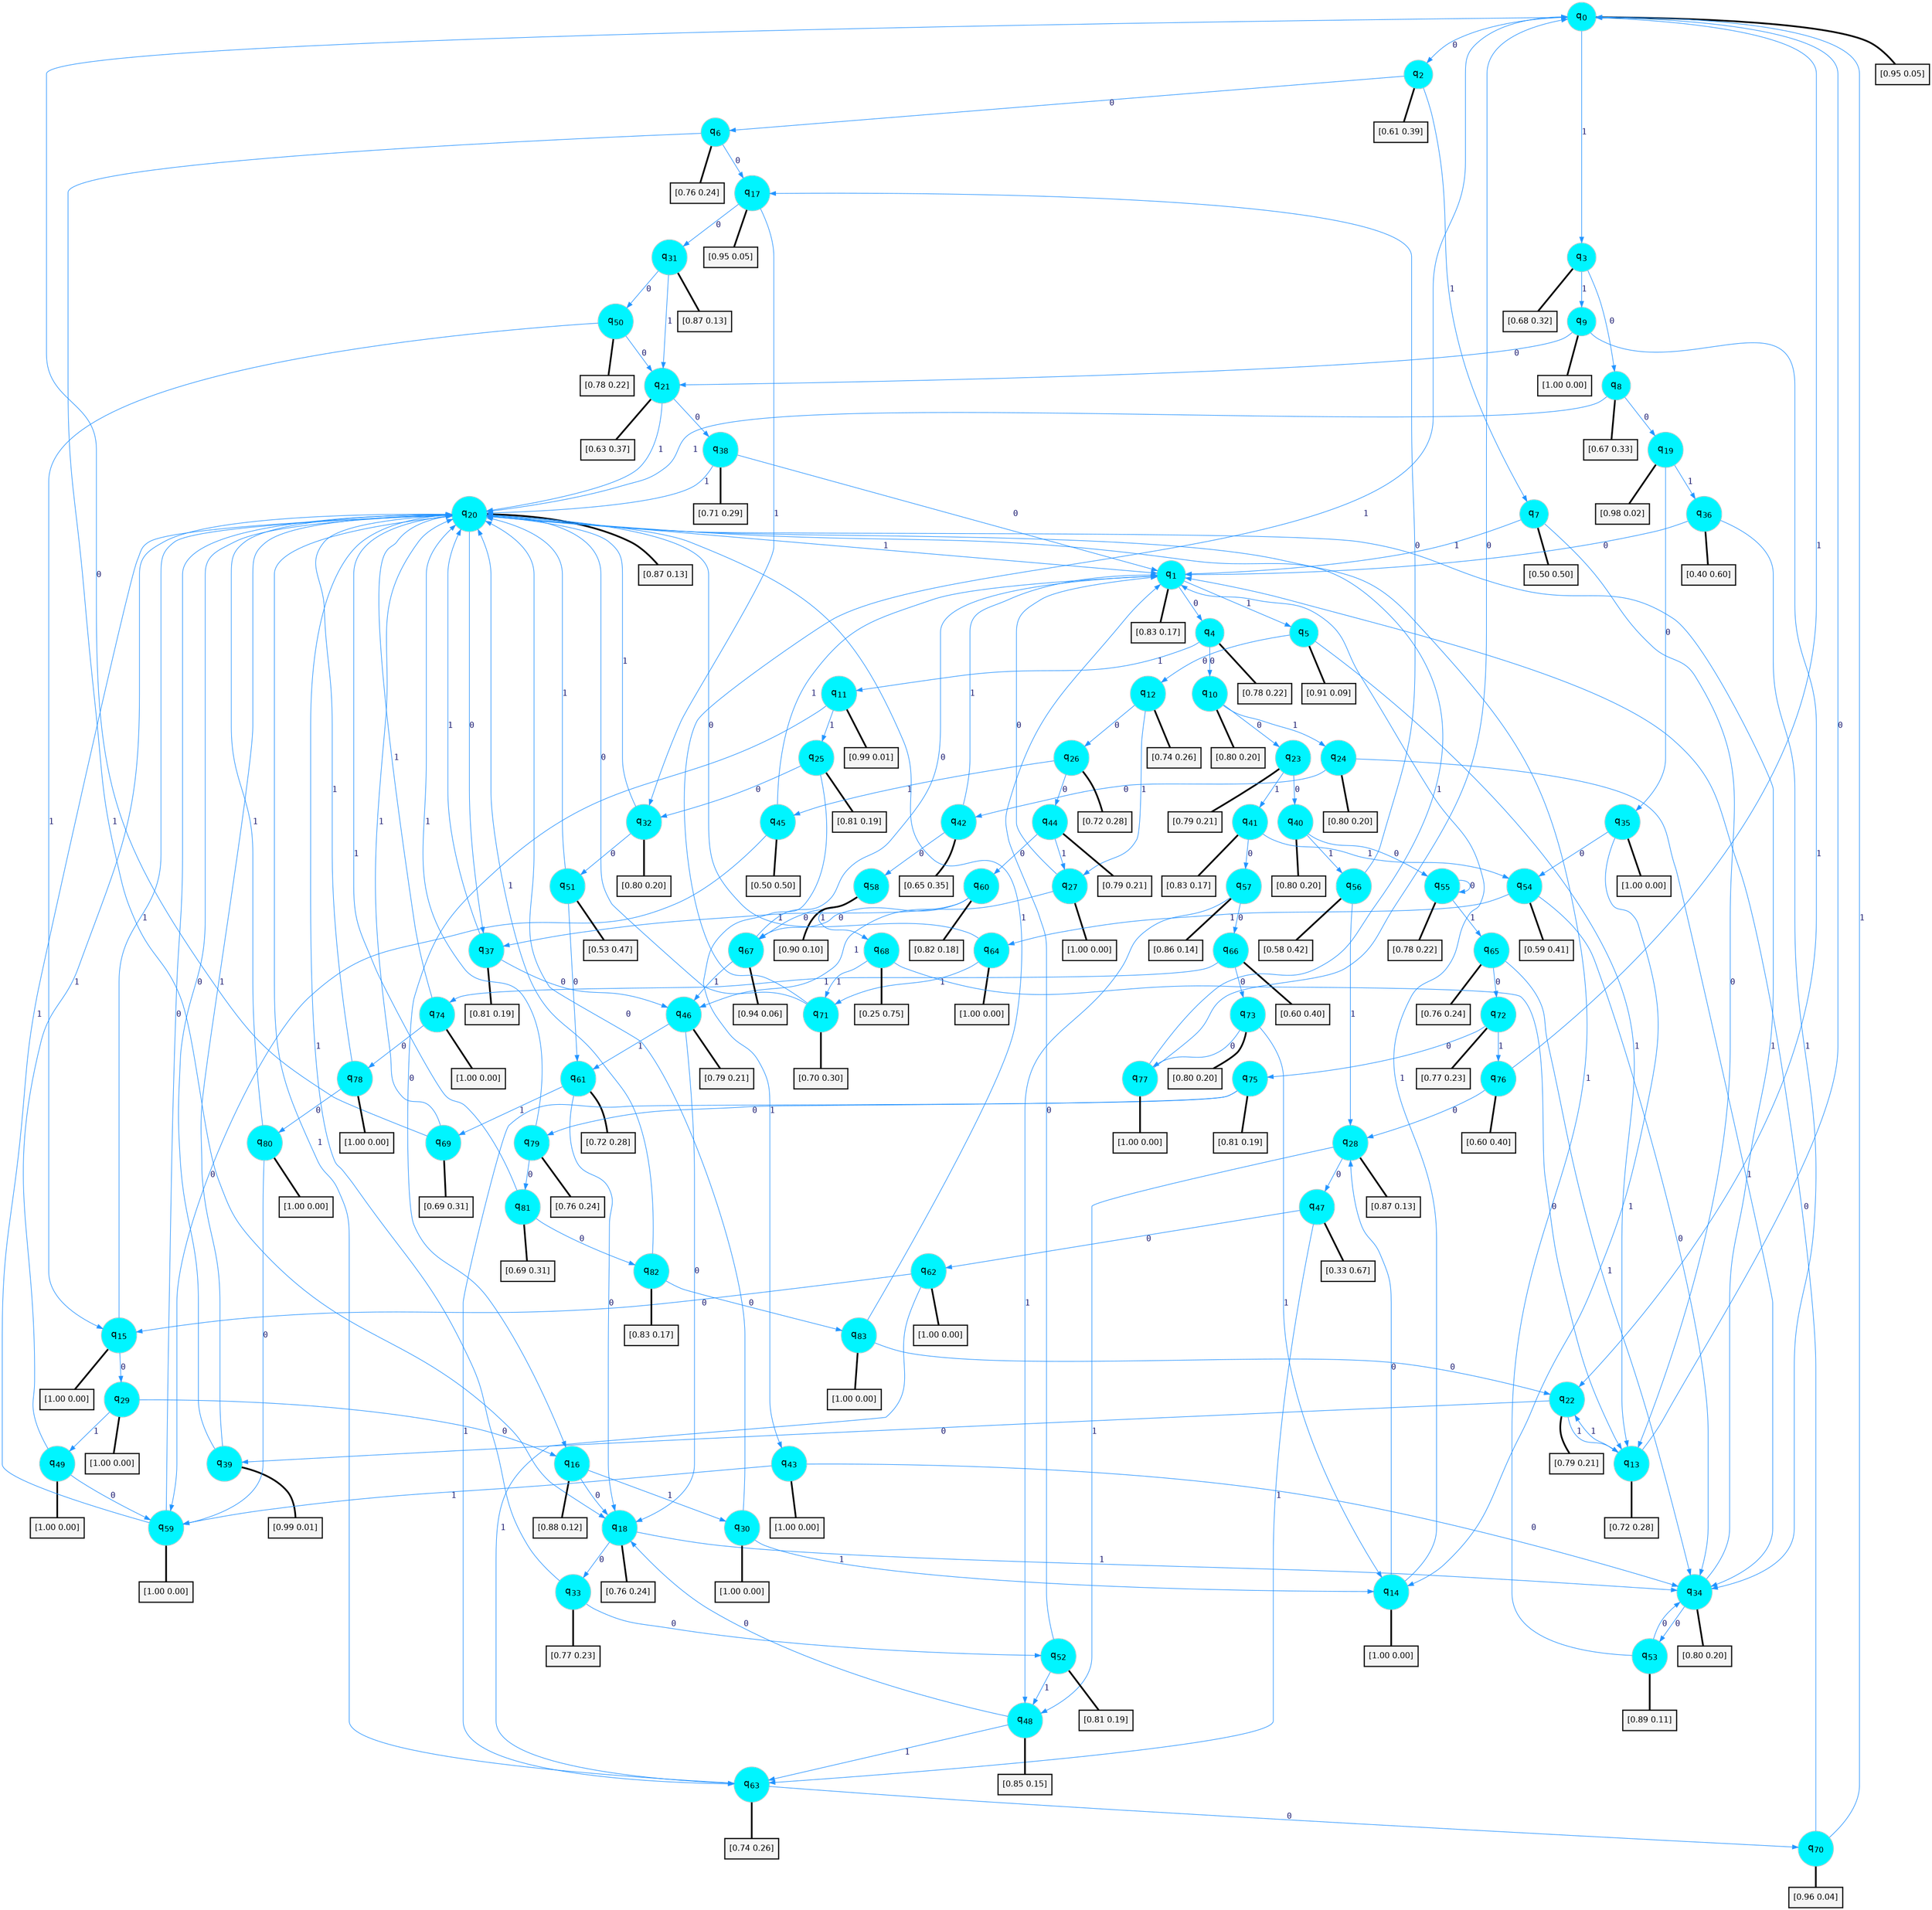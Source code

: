 digraph G {
graph [
bgcolor=transparent, dpi=300, rankdir=TD, size="40,25"];
node [
color=gray, fillcolor=turquoise1, fontcolor=black, fontname=Helvetica, fontsize=16, fontweight=bold, shape=circle, style=filled];
edge [
arrowsize=1, color=dodgerblue1, fontcolor=midnightblue, fontname=courier, fontweight=bold, penwidth=1, style=solid, weight=20];
0[label=<q<SUB>0</SUB>>];
1[label=<q<SUB>1</SUB>>];
2[label=<q<SUB>2</SUB>>];
3[label=<q<SUB>3</SUB>>];
4[label=<q<SUB>4</SUB>>];
5[label=<q<SUB>5</SUB>>];
6[label=<q<SUB>6</SUB>>];
7[label=<q<SUB>7</SUB>>];
8[label=<q<SUB>8</SUB>>];
9[label=<q<SUB>9</SUB>>];
10[label=<q<SUB>10</SUB>>];
11[label=<q<SUB>11</SUB>>];
12[label=<q<SUB>12</SUB>>];
13[label=<q<SUB>13</SUB>>];
14[label=<q<SUB>14</SUB>>];
15[label=<q<SUB>15</SUB>>];
16[label=<q<SUB>16</SUB>>];
17[label=<q<SUB>17</SUB>>];
18[label=<q<SUB>18</SUB>>];
19[label=<q<SUB>19</SUB>>];
20[label=<q<SUB>20</SUB>>];
21[label=<q<SUB>21</SUB>>];
22[label=<q<SUB>22</SUB>>];
23[label=<q<SUB>23</SUB>>];
24[label=<q<SUB>24</SUB>>];
25[label=<q<SUB>25</SUB>>];
26[label=<q<SUB>26</SUB>>];
27[label=<q<SUB>27</SUB>>];
28[label=<q<SUB>28</SUB>>];
29[label=<q<SUB>29</SUB>>];
30[label=<q<SUB>30</SUB>>];
31[label=<q<SUB>31</SUB>>];
32[label=<q<SUB>32</SUB>>];
33[label=<q<SUB>33</SUB>>];
34[label=<q<SUB>34</SUB>>];
35[label=<q<SUB>35</SUB>>];
36[label=<q<SUB>36</SUB>>];
37[label=<q<SUB>37</SUB>>];
38[label=<q<SUB>38</SUB>>];
39[label=<q<SUB>39</SUB>>];
40[label=<q<SUB>40</SUB>>];
41[label=<q<SUB>41</SUB>>];
42[label=<q<SUB>42</SUB>>];
43[label=<q<SUB>43</SUB>>];
44[label=<q<SUB>44</SUB>>];
45[label=<q<SUB>45</SUB>>];
46[label=<q<SUB>46</SUB>>];
47[label=<q<SUB>47</SUB>>];
48[label=<q<SUB>48</SUB>>];
49[label=<q<SUB>49</SUB>>];
50[label=<q<SUB>50</SUB>>];
51[label=<q<SUB>51</SUB>>];
52[label=<q<SUB>52</SUB>>];
53[label=<q<SUB>53</SUB>>];
54[label=<q<SUB>54</SUB>>];
55[label=<q<SUB>55</SUB>>];
56[label=<q<SUB>56</SUB>>];
57[label=<q<SUB>57</SUB>>];
58[label=<q<SUB>58</SUB>>];
59[label=<q<SUB>59</SUB>>];
60[label=<q<SUB>60</SUB>>];
61[label=<q<SUB>61</SUB>>];
62[label=<q<SUB>62</SUB>>];
63[label=<q<SUB>63</SUB>>];
64[label=<q<SUB>64</SUB>>];
65[label=<q<SUB>65</SUB>>];
66[label=<q<SUB>66</SUB>>];
67[label=<q<SUB>67</SUB>>];
68[label=<q<SUB>68</SUB>>];
69[label=<q<SUB>69</SUB>>];
70[label=<q<SUB>70</SUB>>];
71[label=<q<SUB>71</SUB>>];
72[label=<q<SUB>72</SUB>>];
73[label=<q<SUB>73</SUB>>];
74[label=<q<SUB>74</SUB>>];
75[label=<q<SUB>75</SUB>>];
76[label=<q<SUB>76</SUB>>];
77[label=<q<SUB>77</SUB>>];
78[label=<q<SUB>78</SUB>>];
79[label=<q<SUB>79</SUB>>];
80[label=<q<SUB>80</SUB>>];
81[label=<q<SUB>81</SUB>>];
82[label=<q<SUB>82</SUB>>];
83[label=<q<SUB>83</SUB>>];
84[label="[0.95 0.05]", shape=box,fontcolor=black, fontname=Helvetica, fontsize=14, penwidth=2, fillcolor=whitesmoke,color=black];
85[label="[0.83 0.17]", shape=box,fontcolor=black, fontname=Helvetica, fontsize=14, penwidth=2, fillcolor=whitesmoke,color=black];
86[label="[0.61 0.39]", shape=box,fontcolor=black, fontname=Helvetica, fontsize=14, penwidth=2, fillcolor=whitesmoke,color=black];
87[label="[0.68 0.32]", shape=box,fontcolor=black, fontname=Helvetica, fontsize=14, penwidth=2, fillcolor=whitesmoke,color=black];
88[label="[0.78 0.22]", shape=box,fontcolor=black, fontname=Helvetica, fontsize=14, penwidth=2, fillcolor=whitesmoke,color=black];
89[label="[0.91 0.09]", shape=box,fontcolor=black, fontname=Helvetica, fontsize=14, penwidth=2, fillcolor=whitesmoke,color=black];
90[label="[0.76 0.24]", shape=box,fontcolor=black, fontname=Helvetica, fontsize=14, penwidth=2, fillcolor=whitesmoke,color=black];
91[label="[0.50 0.50]", shape=box,fontcolor=black, fontname=Helvetica, fontsize=14, penwidth=2, fillcolor=whitesmoke,color=black];
92[label="[0.67 0.33]", shape=box,fontcolor=black, fontname=Helvetica, fontsize=14, penwidth=2, fillcolor=whitesmoke,color=black];
93[label="[1.00 0.00]", shape=box,fontcolor=black, fontname=Helvetica, fontsize=14, penwidth=2, fillcolor=whitesmoke,color=black];
94[label="[0.80 0.20]", shape=box,fontcolor=black, fontname=Helvetica, fontsize=14, penwidth=2, fillcolor=whitesmoke,color=black];
95[label="[0.99 0.01]", shape=box,fontcolor=black, fontname=Helvetica, fontsize=14, penwidth=2, fillcolor=whitesmoke,color=black];
96[label="[0.74 0.26]", shape=box,fontcolor=black, fontname=Helvetica, fontsize=14, penwidth=2, fillcolor=whitesmoke,color=black];
97[label="[0.72 0.28]", shape=box,fontcolor=black, fontname=Helvetica, fontsize=14, penwidth=2, fillcolor=whitesmoke,color=black];
98[label="[1.00 0.00]", shape=box,fontcolor=black, fontname=Helvetica, fontsize=14, penwidth=2, fillcolor=whitesmoke,color=black];
99[label="[1.00 0.00]", shape=box,fontcolor=black, fontname=Helvetica, fontsize=14, penwidth=2, fillcolor=whitesmoke,color=black];
100[label="[0.88 0.12]", shape=box,fontcolor=black, fontname=Helvetica, fontsize=14, penwidth=2, fillcolor=whitesmoke,color=black];
101[label="[0.95 0.05]", shape=box,fontcolor=black, fontname=Helvetica, fontsize=14, penwidth=2, fillcolor=whitesmoke,color=black];
102[label="[0.76 0.24]", shape=box,fontcolor=black, fontname=Helvetica, fontsize=14, penwidth=2, fillcolor=whitesmoke,color=black];
103[label="[0.98 0.02]", shape=box,fontcolor=black, fontname=Helvetica, fontsize=14, penwidth=2, fillcolor=whitesmoke,color=black];
104[label="[0.87 0.13]", shape=box,fontcolor=black, fontname=Helvetica, fontsize=14, penwidth=2, fillcolor=whitesmoke,color=black];
105[label="[0.63 0.37]", shape=box,fontcolor=black, fontname=Helvetica, fontsize=14, penwidth=2, fillcolor=whitesmoke,color=black];
106[label="[0.79 0.21]", shape=box,fontcolor=black, fontname=Helvetica, fontsize=14, penwidth=2, fillcolor=whitesmoke,color=black];
107[label="[0.79 0.21]", shape=box,fontcolor=black, fontname=Helvetica, fontsize=14, penwidth=2, fillcolor=whitesmoke,color=black];
108[label="[0.80 0.20]", shape=box,fontcolor=black, fontname=Helvetica, fontsize=14, penwidth=2, fillcolor=whitesmoke,color=black];
109[label="[0.81 0.19]", shape=box,fontcolor=black, fontname=Helvetica, fontsize=14, penwidth=2, fillcolor=whitesmoke,color=black];
110[label="[0.72 0.28]", shape=box,fontcolor=black, fontname=Helvetica, fontsize=14, penwidth=2, fillcolor=whitesmoke,color=black];
111[label="[1.00 0.00]", shape=box,fontcolor=black, fontname=Helvetica, fontsize=14, penwidth=2, fillcolor=whitesmoke,color=black];
112[label="[0.87 0.13]", shape=box,fontcolor=black, fontname=Helvetica, fontsize=14, penwidth=2, fillcolor=whitesmoke,color=black];
113[label="[1.00 0.00]", shape=box,fontcolor=black, fontname=Helvetica, fontsize=14, penwidth=2, fillcolor=whitesmoke,color=black];
114[label="[1.00 0.00]", shape=box,fontcolor=black, fontname=Helvetica, fontsize=14, penwidth=2, fillcolor=whitesmoke,color=black];
115[label="[0.87 0.13]", shape=box,fontcolor=black, fontname=Helvetica, fontsize=14, penwidth=2, fillcolor=whitesmoke,color=black];
116[label="[0.80 0.20]", shape=box,fontcolor=black, fontname=Helvetica, fontsize=14, penwidth=2, fillcolor=whitesmoke,color=black];
117[label="[0.77 0.23]", shape=box,fontcolor=black, fontname=Helvetica, fontsize=14, penwidth=2, fillcolor=whitesmoke,color=black];
118[label="[0.80 0.20]", shape=box,fontcolor=black, fontname=Helvetica, fontsize=14, penwidth=2, fillcolor=whitesmoke,color=black];
119[label="[1.00 0.00]", shape=box,fontcolor=black, fontname=Helvetica, fontsize=14, penwidth=2, fillcolor=whitesmoke,color=black];
120[label="[0.40 0.60]", shape=box,fontcolor=black, fontname=Helvetica, fontsize=14, penwidth=2, fillcolor=whitesmoke,color=black];
121[label="[0.81 0.19]", shape=box,fontcolor=black, fontname=Helvetica, fontsize=14, penwidth=2, fillcolor=whitesmoke,color=black];
122[label="[0.71 0.29]", shape=box,fontcolor=black, fontname=Helvetica, fontsize=14, penwidth=2, fillcolor=whitesmoke,color=black];
123[label="[0.99 0.01]", shape=box,fontcolor=black, fontname=Helvetica, fontsize=14, penwidth=2, fillcolor=whitesmoke,color=black];
124[label="[0.80 0.20]", shape=box,fontcolor=black, fontname=Helvetica, fontsize=14, penwidth=2, fillcolor=whitesmoke,color=black];
125[label="[0.83 0.17]", shape=box,fontcolor=black, fontname=Helvetica, fontsize=14, penwidth=2, fillcolor=whitesmoke,color=black];
126[label="[0.65 0.35]", shape=box,fontcolor=black, fontname=Helvetica, fontsize=14, penwidth=2, fillcolor=whitesmoke,color=black];
127[label="[1.00 0.00]", shape=box,fontcolor=black, fontname=Helvetica, fontsize=14, penwidth=2, fillcolor=whitesmoke,color=black];
128[label="[0.79 0.21]", shape=box,fontcolor=black, fontname=Helvetica, fontsize=14, penwidth=2, fillcolor=whitesmoke,color=black];
129[label="[0.50 0.50]", shape=box,fontcolor=black, fontname=Helvetica, fontsize=14, penwidth=2, fillcolor=whitesmoke,color=black];
130[label="[0.79 0.21]", shape=box,fontcolor=black, fontname=Helvetica, fontsize=14, penwidth=2, fillcolor=whitesmoke,color=black];
131[label="[0.33 0.67]", shape=box,fontcolor=black, fontname=Helvetica, fontsize=14, penwidth=2, fillcolor=whitesmoke,color=black];
132[label="[0.85 0.15]", shape=box,fontcolor=black, fontname=Helvetica, fontsize=14, penwidth=2, fillcolor=whitesmoke,color=black];
133[label="[1.00 0.00]", shape=box,fontcolor=black, fontname=Helvetica, fontsize=14, penwidth=2, fillcolor=whitesmoke,color=black];
134[label="[0.78 0.22]", shape=box,fontcolor=black, fontname=Helvetica, fontsize=14, penwidth=2, fillcolor=whitesmoke,color=black];
135[label="[0.53 0.47]", shape=box,fontcolor=black, fontname=Helvetica, fontsize=14, penwidth=2, fillcolor=whitesmoke,color=black];
136[label="[0.81 0.19]", shape=box,fontcolor=black, fontname=Helvetica, fontsize=14, penwidth=2, fillcolor=whitesmoke,color=black];
137[label="[0.89 0.11]", shape=box,fontcolor=black, fontname=Helvetica, fontsize=14, penwidth=2, fillcolor=whitesmoke,color=black];
138[label="[0.59 0.41]", shape=box,fontcolor=black, fontname=Helvetica, fontsize=14, penwidth=2, fillcolor=whitesmoke,color=black];
139[label="[0.78 0.22]", shape=box,fontcolor=black, fontname=Helvetica, fontsize=14, penwidth=2, fillcolor=whitesmoke,color=black];
140[label="[0.58 0.42]", shape=box,fontcolor=black, fontname=Helvetica, fontsize=14, penwidth=2, fillcolor=whitesmoke,color=black];
141[label="[0.86 0.14]", shape=box,fontcolor=black, fontname=Helvetica, fontsize=14, penwidth=2, fillcolor=whitesmoke,color=black];
142[label="[0.90 0.10]", shape=box,fontcolor=black, fontname=Helvetica, fontsize=14, penwidth=2, fillcolor=whitesmoke,color=black];
143[label="[1.00 0.00]", shape=box,fontcolor=black, fontname=Helvetica, fontsize=14, penwidth=2, fillcolor=whitesmoke,color=black];
144[label="[0.82 0.18]", shape=box,fontcolor=black, fontname=Helvetica, fontsize=14, penwidth=2, fillcolor=whitesmoke,color=black];
145[label="[0.72 0.28]", shape=box,fontcolor=black, fontname=Helvetica, fontsize=14, penwidth=2, fillcolor=whitesmoke,color=black];
146[label="[1.00 0.00]", shape=box,fontcolor=black, fontname=Helvetica, fontsize=14, penwidth=2, fillcolor=whitesmoke,color=black];
147[label="[0.74 0.26]", shape=box,fontcolor=black, fontname=Helvetica, fontsize=14, penwidth=2, fillcolor=whitesmoke,color=black];
148[label="[1.00 0.00]", shape=box,fontcolor=black, fontname=Helvetica, fontsize=14, penwidth=2, fillcolor=whitesmoke,color=black];
149[label="[0.76 0.24]", shape=box,fontcolor=black, fontname=Helvetica, fontsize=14, penwidth=2, fillcolor=whitesmoke,color=black];
150[label="[0.60 0.40]", shape=box,fontcolor=black, fontname=Helvetica, fontsize=14, penwidth=2, fillcolor=whitesmoke,color=black];
151[label="[0.94 0.06]", shape=box,fontcolor=black, fontname=Helvetica, fontsize=14, penwidth=2, fillcolor=whitesmoke,color=black];
152[label="[0.25 0.75]", shape=box,fontcolor=black, fontname=Helvetica, fontsize=14, penwidth=2, fillcolor=whitesmoke,color=black];
153[label="[0.69 0.31]", shape=box,fontcolor=black, fontname=Helvetica, fontsize=14, penwidth=2, fillcolor=whitesmoke,color=black];
154[label="[0.96 0.04]", shape=box,fontcolor=black, fontname=Helvetica, fontsize=14, penwidth=2, fillcolor=whitesmoke,color=black];
155[label="[0.70 0.30]", shape=box,fontcolor=black, fontname=Helvetica, fontsize=14, penwidth=2, fillcolor=whitesmoke,color=black];
156[label="[0.77 0.23]", shape=box,fontcolor=black, fontname=Helvetica, fontsize=14, penwidth=2, fillcolor=whitesmoke,color=black];
157[label="[0.80 0.20]", shape=box,fontcolor=black, fontname=Helvetica, fontsize=14, penwidth=2, fillcolor=whitesmoke,color=black];
158[label="[1.00 0.00]", shape=box,fontcolor=black, fontname=Helvetica, fontsize=14, penwidth=2, fillcolor=whitesmoke,color=black];
159[label="[0.81 0.19]", shape=box,fontcolor=black, fontname=Helvetica, fontsize=14, penwidth=2, fillcolor=whitesmoke,color=black];
160[label="[0.60 0.40]", shape=box,fontcolor=black, fontname=Helvetica, fontsize=14, penwidth=2, fillcolor=whitesmoke,color=black];
161[label="[1.00 0.00]", shape=box,fontcolor=black, fontname=Helvetica, fontsize=14, penwidth=2, fillcolor=whitesmoke,color=black];
162[label="[1.00 0.00]", shape=box,fontcolor=black, fontname=Helvetica, fontsize=14, penwidth=2, fillcolor=whitesmoke,color=black];
163[label="[0.76 0.24]", shape=box,fontcolor=black, fontname=Helvetica, fontsize=14, penwidth=2, fillcolor=whitesmoke,color=black];
164[label="[1.00 0.00]", shape=box,fontcolor=black, fontname=Helvetica, fontsize=14, penwidth=2, fillcolor=whitesmoke,color=black];
165[label="[0.69 0.31]", shape=box,fontcolor=black, fontname=Helvetica, fontsize=14, penwidth=2, fillcolor=whitesmoke,color=black];
166[label="[0.83 0.17]", shape=box,fontcolor=black, fontname=Helvetica, fontsize=14, penwidth=2, fillcolor=whitesmoke,color=black];
167[label="[1.00 0.00]", shape=box,fontcolor=black, fontname=Helvetica, fontsize=14, penwidth=2, fillcolor=whitesmoke,color=black];
0->2 [label=0];
0->3 [label=1];
0->84 [arrowhead=none, penwidth=3,color=black];
1->4 [label=0];
1->5 [label=1];
1->85 [arrowhead=none, penwidth=3,color=black];
2->6 [label=0];
2->7 [label=1];
2->86 [arrowhead=none, penwidth=3,color=black];
3->8 [label=0];
3->9 [label=1];
3->87 [arrowhead=none, penwidth=3,color=black];
4->10 [label=0];
4->11 [label=1];
4->88 [arrowhead=none, penwidth=3,color=black];
5->12 [label=0];
5->13 [label=1];
5->89 [arrowhead=none, penwidth=3,color=black];
6->17 [label=0];
6->18 [label=1];
6->90 [arrowhead=none, penwidth=3,color=black];
7->13 [label=0];
7->1 [label=1];
7->91 [arrowhead=none, penwidth=3,color=black];
8->19 [label=0];
8->20 [label=1];
8->92 [arrowhead=none, penwidth=3,color=black];
9->21 [label=0];
9->22 [label=1];
9->93 [arrowhead=none, penwidth=3,color=black];
10->23 [label=0];
10->24 [label=1];
10->94 [arrowhead=none, penwidth=3,color=black];
11->16 [label=0];
11->25 [label=1];
11->95 [arrowhead=none, penwidth=3,color=black];
12->26 [label=0];
12->27 [label=1];
12->96 [arrowhead=none, penwidth=3,color=black];
13->0 [label=0];
13->22 [label=1];
13->97 [arrowhead=none, penwidth=3,color=black];
14->28 [label=0];
14->1 [label=1];
14->98 [arrowhead=none, penwidth=3,color=black];
15->29 [label=0];
15->20 [label=1];
15->99 [arrowhead=none, penwidth=3,color=black];
16->18 [label=0];
16->30 [label=1];
16->100 [arrowhead=none, penwidth=3,color=black];
17->31 [label=0];
17->32 [label=1];
17->101 [arrowhead=none, penwidth=3,color=black];
18->33 [label=0];
18->34 [label=1];
18->102 [arrowhead=none, penwidth=3,color=black];
19->35 [label=0];
19->36 [label=1];
19->103 [arrowhead=none, penwidth=3,color=black];
20->37 [label=0];
20->1 [label=1];
20->104 [arrowhead=none, penwidth=3,color=black];
21->38 [label=0];
21->20 [label=1];
21->105 [arrowhead=none, penwidth=3,color=black];
22->39 [label=0];
22->13 [label=1];
22->106 [arrowhead=none, penwidth=3,color=black];
23->40 [label=0];
23->41 [label=1];
23->107 [arrowhead=none, penwidth=3,color=black];
24->42 [label=0];
24->34 [label=1];
24->108 [arrowhead=none, penwidth=3,color=black];
25->32 [label=0];
25->43 [label=1];
25->109 [arrowhead=none, penwidth=3,color=black];
26->44 [label=0];
26->45 [label=1];
26->110 [arrowhead=none, penwidth=3,color=black];
27->1 [label=0];
27->46 [label=1];
27->111 [arrowhead=none, penwidth=3,color=black];
28->47 [label=0];
28->48 [label=1];
28->112 [arrowhead=none, penwidth=3,color=black];
29->16 [label=0];
29->49 [label=1];
29->113 [arrowhead=none, penwidth=3,color=black];
30->20 [label=0];
30->14 [label=1];
30->114 [arrowhead=none, penwidth=3,color=black];
31->50 [label=0];
31->21 [label=1];
31->115 [arrowhead=none, penwidth=3,color=black];
32->51 [label=0];
32->20 [label=1];
32->116 [arrowhead=none, penwidth=3,color=black];
33->52 [label=0];
33->20 [label=1];
33->117 [arrowhead=none, penwidth=3,color=black];
34->53 [label=0];
34->20 [label=1];
34->118 [arrowhead=none, penwidth=3,color=black];
35->54 [label=0];
35->14 [label=1];
35->119 [arrowhead=none, penwidth=3,color=black];
36->1 [label=0];
36->34 [label=1];
36->120 [arrowhead=none, penwidth=3,color=black];
37->46 [label=0];
37->20 [label=1];
37->121 [arrowhead=none, penwidth=3,color=black];
38->1 [label=0];
38->20 [label=1];
38->122 [arrowhead=none, penwidth=3,color=black];
39->20 [label=0];
39->20 [label=1];
39->123 [arrowhead=none, penwidth=3,color=black];
40->55 [label=0];
40->56 [label=1];
40->124 [arrowhead=none, penwidth=3,color=black];
41->57 [label=0];
41->54 [label=1];
41->125 [arrowhead=none, penwidth=3,color=black];
42->58 [label=0];
42->1 [label=1];
42->126 [arrowhead=none, penwidth=3,color=black];
43->34 [label=0];
43->59 [label=1];
43->127 [arrowhead=none, penwidth=3,color=black];
44->60 [label=0];
44->27 [label=1];
44->128 [arrowhead=none, penwidth=3,color=black];
45->59 [label=0];
45->1 [label=1];
45->129 [arrowhead=none, penwidth=3,color=black];
46->18 [label=0];
46->61 [label=1];
46->130 [arrowhead=none, penwidth=3,color=black];
47->62 [label=0];
47->63 [label=1];
47->131 [arrowhead=none, penwidth=3,color=black];
48->18 [label=0];
48->63 [label=1];
48->132 [arrowhead=none, penwidth=3,color=black];
49->59 [label=0];
49->20 [label=1];
49->133 [arrowhead=none, penwidth=3,color=black];
50->21 [label=0];
50->15 [label=1];
50->134 [arrowhead=none, penwidth=3,color=black];
51->61 [label=0];
51->20 [label=1];
51->135 [arrowhead=none, penwidth=3,color=black];
52->1 [label=0];
52->48 [label=1];
52->136 [arrowhead=none, penwidth=3,color=black];
53->34 [label=0];
53->20 [label=1];
53->137 [arrowhead=none, penwidth=3,color=black];
54->34 [label=0];
54->64 [label=1];
54->138 [arrowhead=none, penwidth=3,color=black];
55->55 [label=0];
55->65 [label=1];
55->139 [arrowhead=none, penwidth=3,color=black];
56->17 [label=0];
56->28 [label=1];
56->140 [arrowhead=none, penwidth=3,color=black];
57->66 [label=0];
57->48 [label=1];
57->141 [arrowhead=none, penwidth=3,color=black];
58->67 [label=0];
58->68 [label=1];
58->142 [arrowhead=none, penwidth=3,color=black];
59->20 [label=0];
59->20 [label=1];
59->143 [arrowhead=none, penwidth=3,color=black];
60->67 [label=0];
60->37 [label=1];
60->144 [arrowhead=none, penwidth=3,color=black];
61->18 [label=0];
61->69 [label=1];
61->145 [arrowhead=none, penwidth=3,color=black];
62->15 [label=0];
62->63 [label=1];
62->146 [arrowhead=none, penwidth=3,color=black];
63->70 [label=0];
63->20 [label=1];
63->147 [arrowhead=none, penwidth=3,color=black];
64->20 [label=0];
64->71 [label=1];
64->148 [arrowhead=none, penwidth=3,color=black];
65->72 [label=0];
65->34 [label=1];
65->149 [arrowhead=none, penwidth=3,color=black];
66->73 [label=0];
66->74 [label=1];
66->150 [arrowhead=none, penwidth=3,color=black];
67->1 [label=0];
67->46 [label=1];
67->151 [arrowhead=none, penwidth=3,color=black];
68->13 [label=0];
68->71 [label=1];
68->152 [arrowhead=none, penwidth=3,color=black];
69->0 [label=0];
69->20 [label=1];
69->153 [arrowhead=none, penwidth=3,color=black];
70->1 [label=0];
70->0 [label=1];
70->154 [arrowhead=none, penwidth=3,color=black];
71->20 [label=0];
71->0 [label=1];
71->155 [arrowhead=none, penwidth=3,color=black];
72->75 [label=0];
72->76 [label=1];
72->156 [arrowhead=none, penwidth=3,color=black];
73->77 [label=0];
73->14 [label=1];
73->157 [arrowhead=none, penwidth=3,color=black];
74->78 [label=0];
74->20 [label=1];
74->158 [arrowhead=none, penwidth=3,color=black];
75->79 [label=0];
75->63 [label=1];
75->159 [arrowhead=none, penwidth=3,color=black];
76->28 [label=0];
76->0 [label=1];
76->160 [arrowhead=none, penwidth=3,color=black];
77->0 [label=0];
77->20 [label=1];
77->161 [arrowhead=none, penwidth=3,color=black];
78->80 [label=0];
78->20 [label=1];
78->162 [arrowhead=none, penwidth=3,color=black];
79->81 [label=0];
79->20 [label=1];
79->163 [arrowhead=none, penwidth=3,color=black];
80->59 [label=0];
80->20 [label=1];
80->164 [arrowhead=none, penwidth=3,color=black];
81->82 [label=0];
81->20 [label=1];
81->165 [arrowhead=none, penwidth=3,color=black];
82->83 [label=0];
82->20 [label=1];
82->166 [arrowhead=none, penwidth=3,color=black];
83->22 [label=0];
83->20 [label=1];
83->167 [arrowhead=none, penwidth=3,color=black];
}
